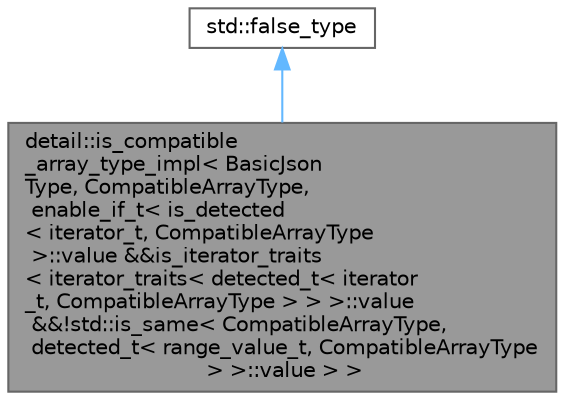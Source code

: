 digraph "detail::is_compatible_array_type_impl&lt; BasicJsonType, CompatibleArrayType, enable_if_t&lt; is_detected&lt; iterator_t, CompatibleArrayType &gt;::value &amp;&amp;is_iterator_traits&lt; iterator_traits&lt; detected_t&lt; iterator_t, CompatibleArrayType &gt; &gt; &gt;::value &amp;&amp;!std::is_same&lt; CompatibleArrayType, detected_t&lt; range_value_t, CompatibleArrayType &gt; &gt;::value &gt; &gt;"
{
 // LATEX_PDF_SIZE
  bgcolor="transparent";
  edge [fontname=Helvetica,fontsize=10,labelfontname=Helvetica,labelfontsize=10];
  node [fontname=Helvetica,fontsize=10,shape=box,height=0.2,width=0.4];
  Node1 [id="Node000001",label="detail::is_compatible\l_array_type_impl\< BasicJson\lType, CompatibleArrayType,\l enable_if_t\< is_detected\l\< iterator_t, CompatibleArrayType\l \>::value &&is_iterator_traits\l\< iterator_traits\< detected_t\< iterator\l_t, CompatibleArrayType \> \> \>::value\l &&!std::is_same\< CompatibleArrayType,\l detected_t\< range_value_t, CompatibleArrayType\l \> \>::value \> \>",height=0.2,width=0.4,color="gray40", fillcolor="grey60", style="filled", fontcolor="black",tooltip=" "];
  Node2 -> Node1 [id="edge2_Node000001_Node000002",dir="back",color="steelblue1",style="solid",tooltip=" "];
  Node2 [id="Node000002",label="std::false_type",height=0.2,width=0.4,color="gray40", fillcolor="white", style="filled",tooltip=" "];
}
